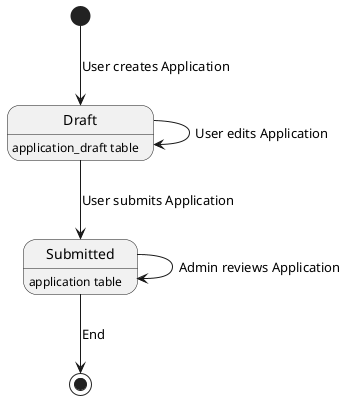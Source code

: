 @startuml "Application Submission Pipeline"

[*] --> Draft : User creates Application
Draft --> Draft : User edits Application
Draft --> Submitted : User submits Application
Draft : application_draft table
Submitted : application table
Submitted --> Submitted : Admin reviews Application
Submitted --> [*] : End

@enduml
